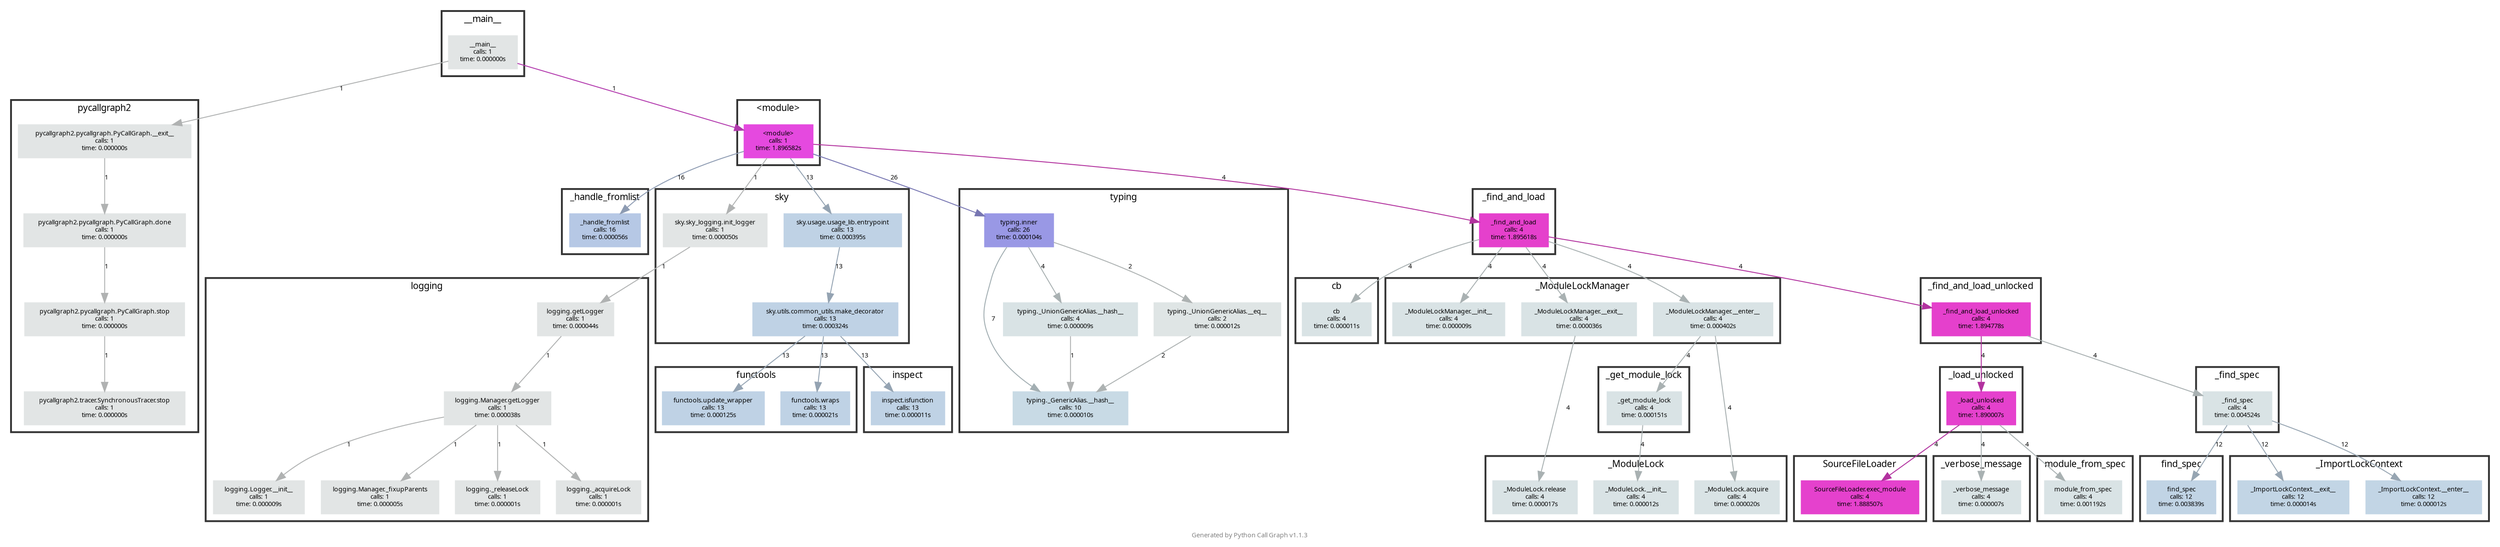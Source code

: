 digraph G {
	graph [bb="0,0,2709,588",
		fontcolor="#0000007f",
		fontname=Verdana,
		fontsize=7,
		label="Generated by Python Call Graph v1.1.3",
		lheight=0.11,
		lp="1354.5,8",
		lwidth=1.99,
		overlap=scalexy
	];
	node [fontcolor="#000000ff",
		fontname=Verdana,
		fontsize=7,
		label="\N",
		shape=rect,
		style=filled
	];
	edge [fontcolor="#000000ff",
		fontname=Verdana,
		fontsize=7
	];
	subgraph cluster___main__ {
		graph [bb="477,509,567,580",
			color="#000000cc",
			fontcolor=black,
			fontsize=10,
			label=__main__,
			lheight=0.15,
			lp="522,570.5",
			lwidth=0.64,
			style=bold
		];
		__main__	[color="#e2e5e5ff",
			height=0.5,
			label="__main__\ncalls: 1\ntime: 0.000000s",
			pos="522,535",
			width=1.0417];
	}
	subgraph "cluster_<module>" {
		graph [bb="799,412,889,483",
			color="#000000cc",
			fontcolor=black,
			fontsize=10,
			label="<module>",
			lheight=0.15,
			lp="844,473.5",
			lwidth=0.75,
			style=bold
		];
		"<module>"	[color="#e549dfff",
			height=0.5,
			label="<module>\ncalls: 1\ntime: 1.896582s",
			pos="844,438",
			width=1.0417];
	}
	subgraph cluster__find_and_load {
		graph [bb="1600,315,1690,386",
			color="#000000cc",
			fontcolor=black,
			fontsize=10,
			label=_find_and_load,
			lheight=0.15,
			lp="1645,376.5",
			lwidth=1.01,
			style=bold
		];
		_find_and_load	[color="#e540ccff",
			height=0.5,
			label="_find_and_load\ncalls: 4\ntime: 1.895618s",
			pos="1645,341",
			width=1.0417];
	}
	subgraph cluster__ModuleLockManager {
		graph [bb="1506,218,1936,289",
			color="#000000cc",
			fontcolor=black,
			fontsize=10,
			label=_ModuleLockManager,
			lheight=0.15,
			lp="1721,279.5",
			lwidth=1.49,
			style=bold
		];
		"_ModuleLockManager.__init__"	[color="#d9e3e5ff",
			height=0.5,
			label="_ModuleLockManager.__init__\ncalls: 4\ntime: 0.000009s",
			pos="1575,244",
			width=1.6944];
		"_ModuleLockManager.__enter__"	[color="#d9e3e5ff",
			height=0.5,
			label="_ModuleLockManager.__enter__\ncalls: 4\ntime: 0.000402s",
			pos="1863,244",
			width=1.8056];
		"_ModuleLockManager.__exit__"	[color="#d9e3e5ff",
			height=0.5,
			label="_ModuleLockManager.__exit__\ncalls: 4\ntime: 0.000036s",
			pos="1717,244",
			width=1.7361];
	}
	subgraph cluster__get_module_lock {
		graph [bb="1732,121,1837,192",
			color="#000000cc",
			fontcolor=black,
			fontsize=10,
			label=_get_module_lock,
			lheight=0.15,
			lp="1784.5,182.5",
			lwidth=1.24,
			style=bold
		];
		_get_module_lock	[color="#d9e3e5ff",
			height=0.5,
			label="_get_module_lock\ncalls: 4\ntime: 0.000151s",
			pos="1783,147",
			width=1.125];
	}
	subgraph cluster__ModuleLock {
		graph [bb="1597,24,1925,95",
			color="#000000cc",
			fontcolor=black,
			fontsize=10,
			label=_ModuleLock,
			lheight=0.15,
			lp="1761,85.5",
			lwidth=0.89,
			style=bold
		];
		"_ModuleLock.__init__"	[color="#d9e3e5ff",
			height=0.5,
			label="_ModuleLock.__init__\ncalls: 4\ntime: 0.000012s",
			pos="1761,50",
			width=1.2778];
		"_ModuleLock.acquire"	[color="#d9e3e5ff",
			height=0.5,
			label="_ModuleLock.acquire\ncalls: 4\ntime: 0.000020s",
			pos="1871,50",
			width=1.2778];
		"_ModuleLock.release"	[color="#d9e3e5ff",
			height=0.5,
			label="_ModuleLock.release\ncalls: 4\ntime: 0.000017s",
			pos="1651,50",
			width=1.2778];
	}
	subgraph cluster__find_and_load_unlocked {
		graph [bb="2071,218,2209,289",
			color="#000000cc",
			fontcolor=black,
			fontsize=10,
			label=_find_and_load_unlocked,
			lheight=0.15,
			lp="2140,279.5",
			lwidth=1.69,
			style=bold
		];
		_find_and_load_unlocked	[color="#e540ccff",
			height=0.5,
			label="_find_and_load_unlocked\ncalls: 4\ntime: 1.894778s",
			pos="2140,244",
			width=1.4861];
	}
	subgraph cluster__find_spec {
		graph [bb="2382,121,2472,192",
			color="#000000cc",
			fontcolor=black,
			fontsize=10,
			label=_find_spec,
			lheight=0.15,
			lp="2427,182.5",
			lwidth=0.72,
			style=bold
		];
		_find_spec	[color="#d9e3e5ff",
			height=0.5,
			label="_find_spec\ncalls: 4\ntime: 0.004524s",
			pos="2427,147",
			width=1.0417];
	}
	subgraph cluster__ImportLockContext {
		graph [bb="2419,24,2701,95",
			color="#000000cc",
			fontcolor=black,
			fontsize=10,
			label=_ImportLockContext,
			lheight=0.15,
			lp="2560,85.5",
			lwidth=1.38,
			style=bold
		];
		"_ImportLockContext.__enter__"	[color="#c2d5e5ff",
			height=0.5,
			label="_ImportLockContext.__enter__\ncalls: 12\ntime: 0.000012s",
			pos="2630,50",
			width=1.75];
		"_ImportLockContext.__exit__"	[color="#c2d5e5ff",
			height=0.5,
			label="_ImportLockContext.__exit__\ncalls: 12\ntime: 0.000014s",
			pos="2488,50",
			width=1.6806];
	}
	subgraph cluster_find_spec {
		graph [bb="2321,24,2411,95",
			color="#000000cc",
			fontcolor=black,
			fontsize=10,
			label=find_spec,
			lheight=0.15,
			lp="2366,85.5",
			lwidth=0.64,
			style=bold
		];
		find_spec	[color="#c1d4e5ff",
			height=0.5,
			label="find_spec\ncalls: 12\ntime: 0.003839s",
			pos="2366,50",
			width=1.0417];
	}
	subgraph cluster__load_unlocked {
		graph [bb="2094,121,2186,192",
			color="#000000cc",
			fontcolor=black,
			fontsize=10,
			label=_load_unlocked,
			lheight=0.15,
			lp="2140,182.5",
			lwidth=1.06,
			style=bold
		];
		_load_unlocked	[color="#e541cdff",
			height=0.5,
			label="_load_unlocked\ncalls: 4\ntime: 1.890007s",
			pos="2140,147",
			width=1.0417];
	}
	subgraph cluster_module_from_spec {
		graph [bb="2203,24,2313,95",
			color="#000000cc",
			fontcolor=black,
			fontsize=10,
			label=module_from_spec,
			lheight=0.15,
			lp="2258,85.5",
			lwidth=1.31,
			style=bold
		];
		module_from_spec	[color="#d9e3e5ff",
			height=0.5,
			label="module_from_spec\ncalls: 4\ntime: 0.001192s",
			pos="2253,50",
			width=1.1667];
	}
	subgraph cluster_SourceFileLoader {
		graph [bb="1933,24,2077,95",
			color="#000000cc",
			fontcolor=black,
			fontsize=10,
			label=SourceFileLoader,
			lheight=0.15,
			lp="2005,85.5",
			lwidth=1.17,
			style=bold
		];
		"SourceFileLoader.exec_module"	[color="#e541cdff",
			height=0.5,
			label="SourceFileLoader.exec_module\ncalls: 4\ntime: 1.888507s",
			pos="2005,50",
			width=1.7778];
	}
	subgraph cluster__verbose_message {
		graph [bb="2085,24,2195,95",
			color="#000000cc",
			fontcolor=black,
			fontsize=10,
			label=_verbose_message,
			lheight=0.15,
			lp="2140,85.5",
			lwidth=1.31,
			style=bold
		];
		_verbose_message	[color="#d9e3e5ff",
			height=0.5,
			label="_verbose_message\ncalls: 4\ntime: 0.000007s",
			pos="2140,50",
			width=1.1944];
	}
	subgraph cluster_cb {
		graph [bb="1408,218,1498,289",
			color="#000000cc",
			fontcolor=black,
			fontsize=10,
			label=cb,
			lheight=0.15,
			lp="1453,279.5",
			lwidth=0.17,
			style=bold
		];
		cb	[color="#d9e3e5ff",
			height=0.5,
			label="cb\ncalls: 4\ntime: 0.000011s",
			pos="1453,244",
			width=1.0417];
	}
	subgraph cluster__handle_fromlist {
		graph [bb="604,315,702,386",
			color="#000000cc",
			fontcolor=black,
			fontsize=10,
			label=_handle_fromlist,
			lheight=0.15,
			lp="653,376.5",
			lwidth=1.14,
			style=bold
		];
		_handle_fromlist	[color="#b6c8e5ff",
			height=0.5,
			label="_handle_fromlist\ncalls: 16\ntime: 0.000056s",
			pos="655,341",
			width=1.0694];
	}
	subgraph cluster_sky {
		graph [bb="710,218,986,386",
			color="#000000cc",
			fontcolor=black,
			fontsize=10,
			label=sky,
			lheight=0.15,
			lp="848,376.5",
			lwidth=0.24,
			style=bold
		];
		"sky.sky_logging.init_logger"	[color="#e2e5e5ff",
			height=0.5,
			label="sky.sky_logging.init_logger\ncalls: 1\ntime: 0.000050s",
			pos="775,341",
			width=1.5694];
		"sky.usage.usage_lib.entrypoint"	[color="#bfd2e5ff",
			height=0.5,
			label="sky.usage.usage_lib.entrypoint\ncalls: 13\ntime: 0.000395s",
			pos="914,341",
			width=1.7778];
		"sky.utils.common_utils.make_decorator"	[color="#bfd2e5ff",
			height=0.5,
			label="sky.utils.common_utils.make_decorator\ncalls: 13\ntime: 0.000324s",
			pos="895,244",
			width=2.1944];
		"sky.usage.usage_lib.entrypoint" -> "sky.utils.common_utils.make_decorator"	[color="#94a3b2ff",
			label=13,
			lp="911,301",
			pos="e,898.46,262.31 910.52,322.58 907.7,308.51 903.7,288.48 900.46,272.29"];
	}
	subgraph cluster_logging {
		graph [bb="220,24,702,289",
			color="#000000cc",
			fontcolor=black,
			fontsize=10,
			label=logging,
			lheight=0.15,
			lp="461,279.5",
			lwidth=0.51,
			style=bold
		];
		"logging.getLogger"	[color="#e2e5e5ff",
			height=0.5,
			label="logging.getLogger\ncalls: 1\ntime: 0.000044s",
			pos="623,244",
			width=1.1528];
		"logging.Manager.getLogger"	[color="#e2e5e5ff",
			height=0.5,
			label="logging.Manager.getLogger\ncalls: 1\ntime: 0.000038s",
			pos="538,147",
			width=1.6111];
		"logging.getLogger" -> "logging.Manager.getLogger"	[color="#b0b2b2ff",
			label=1,
			lp="593.5,204",
			pos="e,553.49,165.31 607.41,225.58 594.23,210.84 575.18,189.56 560.38,173.01"];
		"logging._acquireLock"	[color="#e2e5e5ff",
			height=0.5,
			label="logging._acquireLock\ncalls: 1\ntime: 0.000001s",
			pos="648,50",
			width=1.2778];
		"logging.Manager.getLogger" -> "logging._acquireLock"	[color="#b0b2b2ff",
			label=1,
			lp="589.5,107",
			pos="e,628.23,68.076 557.92,128.8 575.44,113.66 601.12,91.491 620.58,74.684"];
		"logging.Logger.__init__"	[color="#e2e5e5ff",
			height=0.5,
			label="logging.Logger.__init__\ncalls: 1\ntime: 0.000009s",
			pos="278,50",
			width=1.375];
		"logging.Manager.getLogger" -> "logging.Logger.__init__"	[color="#b0b2b2ff",
			label=1,
			lp="376.5,107",
			pos="e,296.95,68.158 479.62,137.43 438.35,129.9 382.5,116.68 337,95 325.76,89.644 314.53,81.989 304.92,74.563"];
		"logging.Manager._fixupParents"	[color="#e2e5e5ff",
			height=0.5,
			label="logging.Manager._fixupParents\ncalls: 1\ntime: 0.000005s",
			pos="410,50",
			width=1.7778];
		"logging.Manager.getLogger" -> "logging.Manager._fixupParents"	[color="#b0b2b2ff",
			label=1,
			lp="492.5,107",
			pos="e,433.01,68.076 514.82,128.8 494.25,113.53 464.02,91.096 441.31,74.238"];
		"logging._releaseLock"	[color="#e2e5e5ff",
			height=0.5,
			label="logging._releaseLock\ncalls: 1\ntime: 0.000001s",
			pos="538,50",
			width=1.2778];
		"logging.Manager.getLogger" -> "logging._releaseLock"	[color="#b0b2b2ff",
			label=1,
			lp="540.5,107",
			pos="e,538,68.314 538,128.58 538,114.65 538,94.861 538,78.757"];
	}
	subgraph cluster_typing {
		graph [bb="1041,121,1400,386",
			color="#000000cc",
			fontcolor=black,
			fontsize=10,
			label=typing,
			lheight=0.15,
			lp="1220.5,376.5",
			lwidth=0.43,
			style=bold
		];
		"typing.inner"	[color="#9998e5ff",
			height=0.5,
			label="typing.inner\ncalls: 26\ntime: 0.000104s",
			pos="1107,341",
			width=1.0417];
		"typing._GenericAlias.__hash__"	[color="#c8dae5ff",
			height=0.5,
			label="typing._GenericAlias.__hash__\ncalls: 10\ntime: 0.000010s",
			pos="1163,147",
			width=1.7361];
		"typing.inner" -> "typing._GenericAlias.__hash__"	[color="#a2aeb2ff",
			label=7,
			lp="1078.5,244",
			pos="e,1129.3,165.12 1093.2,322.71 1086.6,313.33 1079.4,301.17 1076,289 1067.5,258.61 1062.4,246.46 1076,218 1085.4,198.35 1103.3,182.46 \
1120.5,170.81"];
		"typing._UnionGenericAlias.__hash__"	[color="#d9e3e5ff",
			height=0.5,
			label="typing._UnionGenericAlias.__hash__\ncalls: 4\ntime: 0.000009s",
			pos="1163,244",
			width=2.0278];
		"typing.inner" -> "typing._UnionGenericAlias.__hash__"	[color="#a9b1b2ff",
			label=4,
			lp="1133.5,301",
			pos="e,1152.8,262.31 1117.3,322.58 1125.7,308.25 1137.8,287.71 1147.5,271.37"];
		"typing._UnionGenericAlias.__eq__"	[color="#dfe5e5ff",
			height=0.5,
			label="typing._UnionGenericAlias.__eq__\ncalls: 2\ntime: 0.000012s",
			pos="1323,244",
			width=1.9167];
		"typing.inner" -> "typing._UnionGenericAlias.__eq__"	[color="#adb2b2ff",
			label=2,
			lp="1228.5,301",
			pos="e,1295,262.21 1144.6,327.94 1172.7,318.47 1211.9,304.35 1245,289 1258.7,282.64 1273.3,274.75 1286.1,267.42"];
		"typing._UnionGenericAlias.__hash__" -> "typing._GenericAlias.__hash__"	[color="#b0b2b2ff",
			label=1,
			lp="1165.5,204",
			pos="e,1163,165.31 1163,225.58 1163,211.65 1163,191.86 1163,175.76"];
		"typing._UnionGenericAlias.__eq__" -> "typing._GenericAlias.__hash__"	[color="#adb2b2ff",
			label=2,
			lp="1264.5,204",
			pos="e,1191.8,165.08 1294,225.8 1267.9,210.26 1229.2,187.3 1200.6,170.35"];
	}
	subgraph cluster_inspect {
		graph [bb="937,121,1033,192",
			color="#000000cc",
			fontcolor=black,
			fontsize=10,
			label=inspect,
			lheight=0.15,
			lp="985,182.5",
			lwidth=0.50,
			style=bold
		];
		"inspect.isfunction"	[color="#bfd2e5ff",
			height=0.5,
			label="inspect.isfunction\ncalls: 13\ntime: 0.000011s",
			pos="985,147",
			width=1.1111];
	}
	subgraph cluster_functools {
		graph [bb="710,121,929,192",
			color="#000000cc",
			fontcolor=black,
			fontsize=10,
			label=functools,
			lheight=0.15,
			lp="819.5,182.5",
			lwidth=0.64,
			style=bold
		];
		"functools.wraps"	[color="#bfd2e5ff",
			height=0.5,
			label="functools.wraps\ncalls: 13\ntime: 0.000021s",
			pos="884,147",
			width=1.0417];
		"functools.update_wrapper"	[color="#bfd2e5ff",
			height=0.5,
			label="functools.update_wrapper\ncalls: 13\ntime: 0.000125s",
			pos="773,147",
			width=1.5417];
	}
	subgraph cluster_pycallgraph2 {
		graph [bb="8,121,212,483",
			color="#000000cc",
			fontcolor=black,
			fontsize=10,
			label=pycallgraph2,
			lheight=0.15,
			lp="110,473.5",
			lwidth=0.89,
			style=bold
		];
		"pycallgraph2.pycallgraph.PyCallGraph.__exit__"	[color="#e2e5e5ff",
			height=0.5,
			label="pycallgraph2.pycallgraph.PyCallGraph.__exit__\ncalls: 1\ntime: 0.000000s",
			pos="110,438",
			width=2.6111];
		"pycallgraph2.pycallgraph.PyCallGraph.done"	[color="#e2e5e5ff",
			height=0.5,
			label="pycallgraph2.pycallgraph.PyCallGraph.done\ncalls: 1\ntime: 0.000000s",
			pos="110,341",
			width=2.4444];
		"pycallgraph2.pycallgraph.PyCallGraph.__exit__" -> "pycallgraph2.pycallgraph.PyCallGraph.done"	[color="#b0b2b2ff",
			label=1,
			lp="112.5,398",
			pos="e,110,359.31 110,419.58 110,405.65 110,385.86 110,369.76"];
		"pycallgraph2.pycallgraph.PyCallGraph.stop"	[color="#e2e5e5ff",
			height=0.5,
			label="pycallgraph2.pycallgraph.PyCallGraph.stop\ncalls: 1\ntime: 0.000000s",
			pos="110,244",
			width=2.4167];
		"pycallgraph2.pycallgraph.PyCallGraph.done" -> "pycallgraph2.pycallgraph.PyCallGraph.stop"	[color="#b0b2b2ff",
			label=1,
			lp="112.5,301",
			pos="e,110,262.31 110,322.58 110,308.65 110,288.86 110,272.76"];
		"pycallgraph2.tracer.SynchronousTracer.stop"	[color="#e2e5e5ff",
			height=0.5,
			label="pycallgraph2.tracer.SynchronousTracer.stop\ncalls: 1\ntime: 0.000000s",
			pos="110,147",
			width=2.4306];
		"pycallgraph2.pycallgraph.PyCallGraph.stop" -> "pycallgraph2.tracer.SynchronousTracer.stop"	[color="#b0b2b2ff",
			label=1,
			lp="112.5,204",
			pos="e,110,165.31 110,225.58 110,211.65 110,191.86 110,175.76"];
	}
	__main__ -> "<module>"	[color="#b239adff",
		label=1,
		lp="665.5,495",
		pos="e,806.17,450.16 559.57,522.92 618.31,505.59 731.82,472.1 796.27,453.08"];
	__main__ -> "pycallgraph2.pycallgraph.PyCallGraph.__exit__"	[color="#b0b2b2ff",
		label=1,
		lp="368.5,495",
		pos="e,183.93,456.05 484.35,525.32 418.86,510.22 282.53,478.78 193.72,458.3"];
	"<module>" -> _find_and_load	[color="#b2329eff",
		label=4,
		lp="1330.5,398",
		pos="e,1607.2,349.99 881.82,434.73 972.32,429.05 1208.4,412.71 1404,386 1471.5,376.79 1548.8,361.89 1597.3,352.02"];
	"<module>" -> _handle_fromlist	[color="#8d9bb2ff",
		label=16,
		lp="739,398",
		pos="e,671.73,359.15 806.36,427.07 777.66,418.58 737.79,404.75 706,386 696.63,380.47 687.34,373.16 679.31,366.08"];
	"<module>" -> "sky.sky_logging.init_logger"	[color="#b0b2b2ff",
		label=1,
		lp="819.5,398",
		pos="e,787.58,359.31 831.34,419.58 820.74,404.98 805.47,383.95 793.49,367.46"];
	"<module>" -> "sky.usage.usage_lib.entrypoint"	[color="#94a3b2ff",
		label=13,
		lp="879,398",
		pos="e,901.24,359.31 856.84,419.58 867.59,404.98 883.09,383.95 895.24,367.46"];
	"<module>" -> "typing.inner"	[color="#7776b2ff",
		label=26,
		lp="971,398",
		pos="e,1069.4,356.39 881.6,424.14 911.13,413.97 953.27,399.32 990,386 1013.1,377.63 1038.6,368.06 1059.9,359.99"];
	_find_and_load -> "_ModuleLockManager.__init__"	[color="#a9b1b2ff",
		label=4,
		lp="1620.5,301",
		pos="e,1587.8,262.31 1632.2,322.58 1621.4,307.98 1605.9,286.95 1593.8,270.46"];
	_find_and_load -> "_ModuleLockManager.__enter__"	[color="#a9b1b2ff",
		label=4,
		lp="1772.5,301",
		pos="e,1837,262.18 1682.8,328.85 1712.3,319.62 1754.1,305.38 1789,289 1802.3,282.77 1816.3,274.85 1828.5,267.45"];
	_find_and_load -> "_ModuleLockManager.__exit__"	[color="#a9b1b2ff",
		label=4,
		lp="1678.5,301",
		pos="e,1703.9,262.31 1658.2,322.58 1669.3,307.98 1685.2,286.95 1697.7,270.46"];
	_find_and_load -> _find_and_load_unlocked	[color="#b2329fff",
		label=4,
		lp="1893.5,301",
		pos="e,2086.2,257.52 1682.8,334.02 1739,325.01 1847.9,307.07 1940,289 1985.7,280.02 2037.1,268.7 2076.3,259.79"];
	_find_and_load -> cb	[color="#a9b1b2ff",
		label=4,
		lp="1533.5,301",
		pos="e,1468.9,262.24 1607.4,330.92 1577.5,322.7 1535.3,308.83 1502,289 1492.9,283.56 1483.9,276.26 1476.2,269.18"];
	"_ModuleLockManager.__enter__" -> _get_module_lock	[color="#a9b1b2ff",
		label=4,
		lp="1834.5,204",
		pos="e,1797.6,165.31 1848.3,225.58 1835.9,210.84 1818,189.56 1804.1,173.01"];
	"_ModuleLockManager.__enter__" -> "_ModuleLock.acquire"	[color="#a9b1b2ff",
		label=4,
		lp="1870.5,147",
		pos="e,1870.3,68.001 1863.7,225.96 1865.1,192.59 1868.2,118.36 1869.9,78.145"];
	"_ModuleLockManager.__exit__" -> "_ModuleLock.release"	[color="#a9b1b2ff",
		label=4,
		lp="1700.5,147",
		pos="e,1656.8,68.001 1711.1,225.96 1699.6,192.44 1673.9,117.72 1660.2,77.633"];
	_get_module_lock -> "_ModuleLock.__init__"	[color="#a9b1b2ff",
		label=4,
		lp="1776.5,107",
		pos="e,1765,68.314 1779,128.58 1775.7,114.51 1771.1,94.48 1767.3,78.294"];
	_find_and_load_unlocked -> _find_spec	[color="#a9b1b2ff",
		label=4,
		lp="2268.5,204",
		pos="e,2389.5,160.42 2191.6,225.91 2245.2,208.19 2328.1,180.74 2379.9,163.6"];
	_find_and_load_unlocked -> _load_unlocked	[color="#b2329fff",
		label=4,
		lp="2142.5,204",
		pos="e,2140,165.31 2140,225.58 2140,211.65 2140,191.86 2140,175.76"];
	_find_spec -> "_ImportLockContext.__enter__"	[color="#97a5b2ff",
		label=12,
		lp="2545,107",
		pos="e,2604.6,68.025 2464.7,133.32 2491.3,123.9 2527.5,110.11 2558,95 2570.8,88.679 2584.2,80.813 2596,73.487"];
	_find_spec -> "_ImportLockContext.__exit__"	[color="#97a5b2ff",
		label=12,
		lp="2458,107",
		pos="e,2476.9,68.314 2438.2,128.58 2447.5,114.11 2460.8,93.331 2471.4,76.916"];
	_find_spec -> find_spec	[color="#96a5b2ff",
		label=12,
		lp="2408,107",
		pos="e,2377.1,68.314 2415.8,128.58 2406.5,114.11 2393.2,93.331 2382.6,76.916"];
	_load_unlocked -> module_from_spec	[color="#a9b1b2ff",
		label=4,
		lp="2191.5,107",
		pos="e,2232.7,68.076 2160.5,128.8 2178.5,113.66 2204.8,91.491 2224.8,74.684"];
	_load_unlocked -> "SourceFileLoader.exec_module"	[color="#b2329fff",
		label=4,
		lp="2090.5,107",
		pos="e,2029.3,68.076 2115.6,128.8 2093.8,113.46 2061.7,90.899 2037.7,74.015"];
	_load_unlocked -> _verbose_message	[color="#a9b1b2ff",
		label=4,
		lp="2142.5,107",
		pos="e,2140,68.314 2140,128.58 2140,114.65 2140,94.861 2140,78.757"];
	"sky.sky_logging.init_logger" -> "logging.getLogger"	[color="#b0b2b2ff",
		label=1,
		lp="719.5,301",
		pos="e,650.32,262.08 747.47,322.8 722.72,307.33 686.2,284.5 659.12,267.57"];
	"sky.utils.common_utils.make_decorator" -> "inspect.isfunction"	[color="#94a3b2ff",
		label=13,
		lp="939,204",
		pos="e,968.6,165.31 911.51,225.58 925.46,210.84 945.63,189.56 961.31,173.01"];
	"sky.utils.common_utils.make_decorator" -> "functools.wraps"	[color="#94a3b2ff",
		label=13,
		lp="895,204",
		pos="e,886,165.31 892.98,225.58 891.35,211.51 889.03,191.48 887.16,175.29"];
	"sky.utils.common_utils.make_decorator" -> "functools.update_wrapper"	[color="#94a3b2ff",
		label=13,
		lp="853,204",
		pos="e,794.93,165.08 872.91,225.8 853.3,210.53 824.49,188.1 802.84,171.24"];
}
